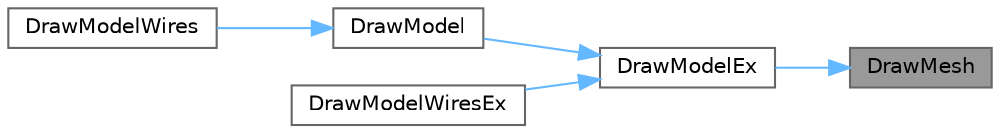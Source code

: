 digraph "DrawMesh"
{
 // LATEX_PDF_SIZE
  bgcolor="transparent";
  edge [fontname=Helvetica,fontsize=10,labelfontname=Helvetica,labelfontsize=10];
  node [fontname=Helvetica,fontsize=10,shape=box,height=0.2,width=0.4];
  rankdir="RL";
  Node1 [id="Node000001",label="DrawMesh",height=0.2,width=0.4,color="gray40", fillcolor="grey60", style="filled", fontcolor="black",tooltip=" "];
  Node1 -> Node2 [id="edge9_Node000001_Node000002",dir="back",color="steelblue1",style="solid",tooltip=" "];
  Node2 [id="Node000002",label="DrawModelEx",height=0.2,width=0.4,color="grey40", fillcolor="white", style="filled",URL="$_classes_2lib_2rmodels_8c.html#a91f093c4c681657743c56e5c15bc71bc",tooltip=" "];
  Node2 -> Node3 [id="edge10_Node000002_Node000003",dir="back",color="steelblue1",style="solid",tooltip=" "];
  Node3 [id="Node000003",label="DrawModel",height=0.2,width=0.4,color="grey40", fillcolor="white", style="filled",URL="$_classes_2lib_2rmodels_8c.html#aff56ce663ea66788261c4954eb3c9583",tooltip=" "];
  Node3 -> Node4 [id="edge11_Node000003_Node000004",dir="back",color="steelblue1",style="solid",tooltip=" "];
  Node4 [id="Node000004",label="DrawModelWires",height=0.2,width=0.4,color="grey40", fillcolor="white", style="filled",URL="$_classes_2lib_2rmodels_8c.html#aa5e4e92e0ab9711ee44a5c3bfb17c5a3",tooltip=" "];
  Node2 -> Node5 [id="edge12_Node000002_Node000005",dir="back",color="steelblue1",style="solid",tooltip=" "];
  Node5 [id="Node000005",label="DrawModelWiresEx",height=0.2,width=0.4,color="grey40", fillcolor="white", style="filled",URL="$_classes_2lib_2rmodels_8c.html#ae150eaf62f6011c5aebcd6c11094ca50",tooltip=" "];
}
